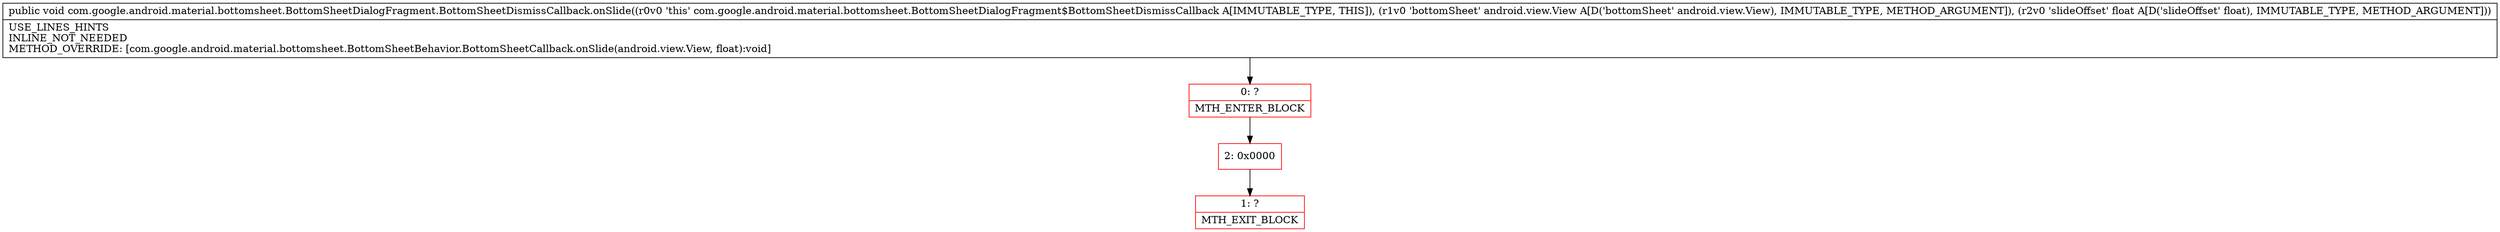 digraph "CFG forcom.google.android.material.bottomsheet.BottomSheetDialogFragment.BottomSheetDismissCallback.onSlide(Landroid\/view\/View;F)V" {
subgraph cluster_Region_1737341766 {
label = "R(0)";
node [shape=record,color=blue];
}
Node_0 [shape=record,color=red,label="{0\:\ ?|MTH_ENTER_BLOCK\l}"];
Node_2 [shape=record,color=red,label="{2\:\ 0x0000}"];
Node_1 [shape=record,color=red,label="{1\:\ ?|MTH_EXIT_BLOCK\l}"];
MethodNode[shape=record,label="{public void com.google.android.material.bottomsheet.BottomSheetDialogFragment.BottomSheetDismissCallback.onSlide((r0v0 'this' com.google.android.material.bottomsheet.BottomSheetDialogFragment$BottomSheetDismissCallback A[IMMUTABLE_TYPE, THIS]), (r1v0 'bottomSheet' android.view.View A[D('bottomSheet' android.view.View), IMMUTABLE_TYPE, METHOD_ARGUMENT]), (r2v0 'slideOffset' float A[D('slideOffset' float), IMMUTABLE_TYPE, METHOD_ARGUMENT]))  | USE_LINES_HINTS\lINLINE_NOT_NEEDED\lMETHOD_OVERRIDE: [com.google.android.material.bottomsheet.BottomSheetBehavior.BottomSheetCallback.onSlide(android.view.View, float):void]\l}"];
MethodNode -> Node_0;Node_0 -> Node_2;
Node_2 -> Node_1;
}

